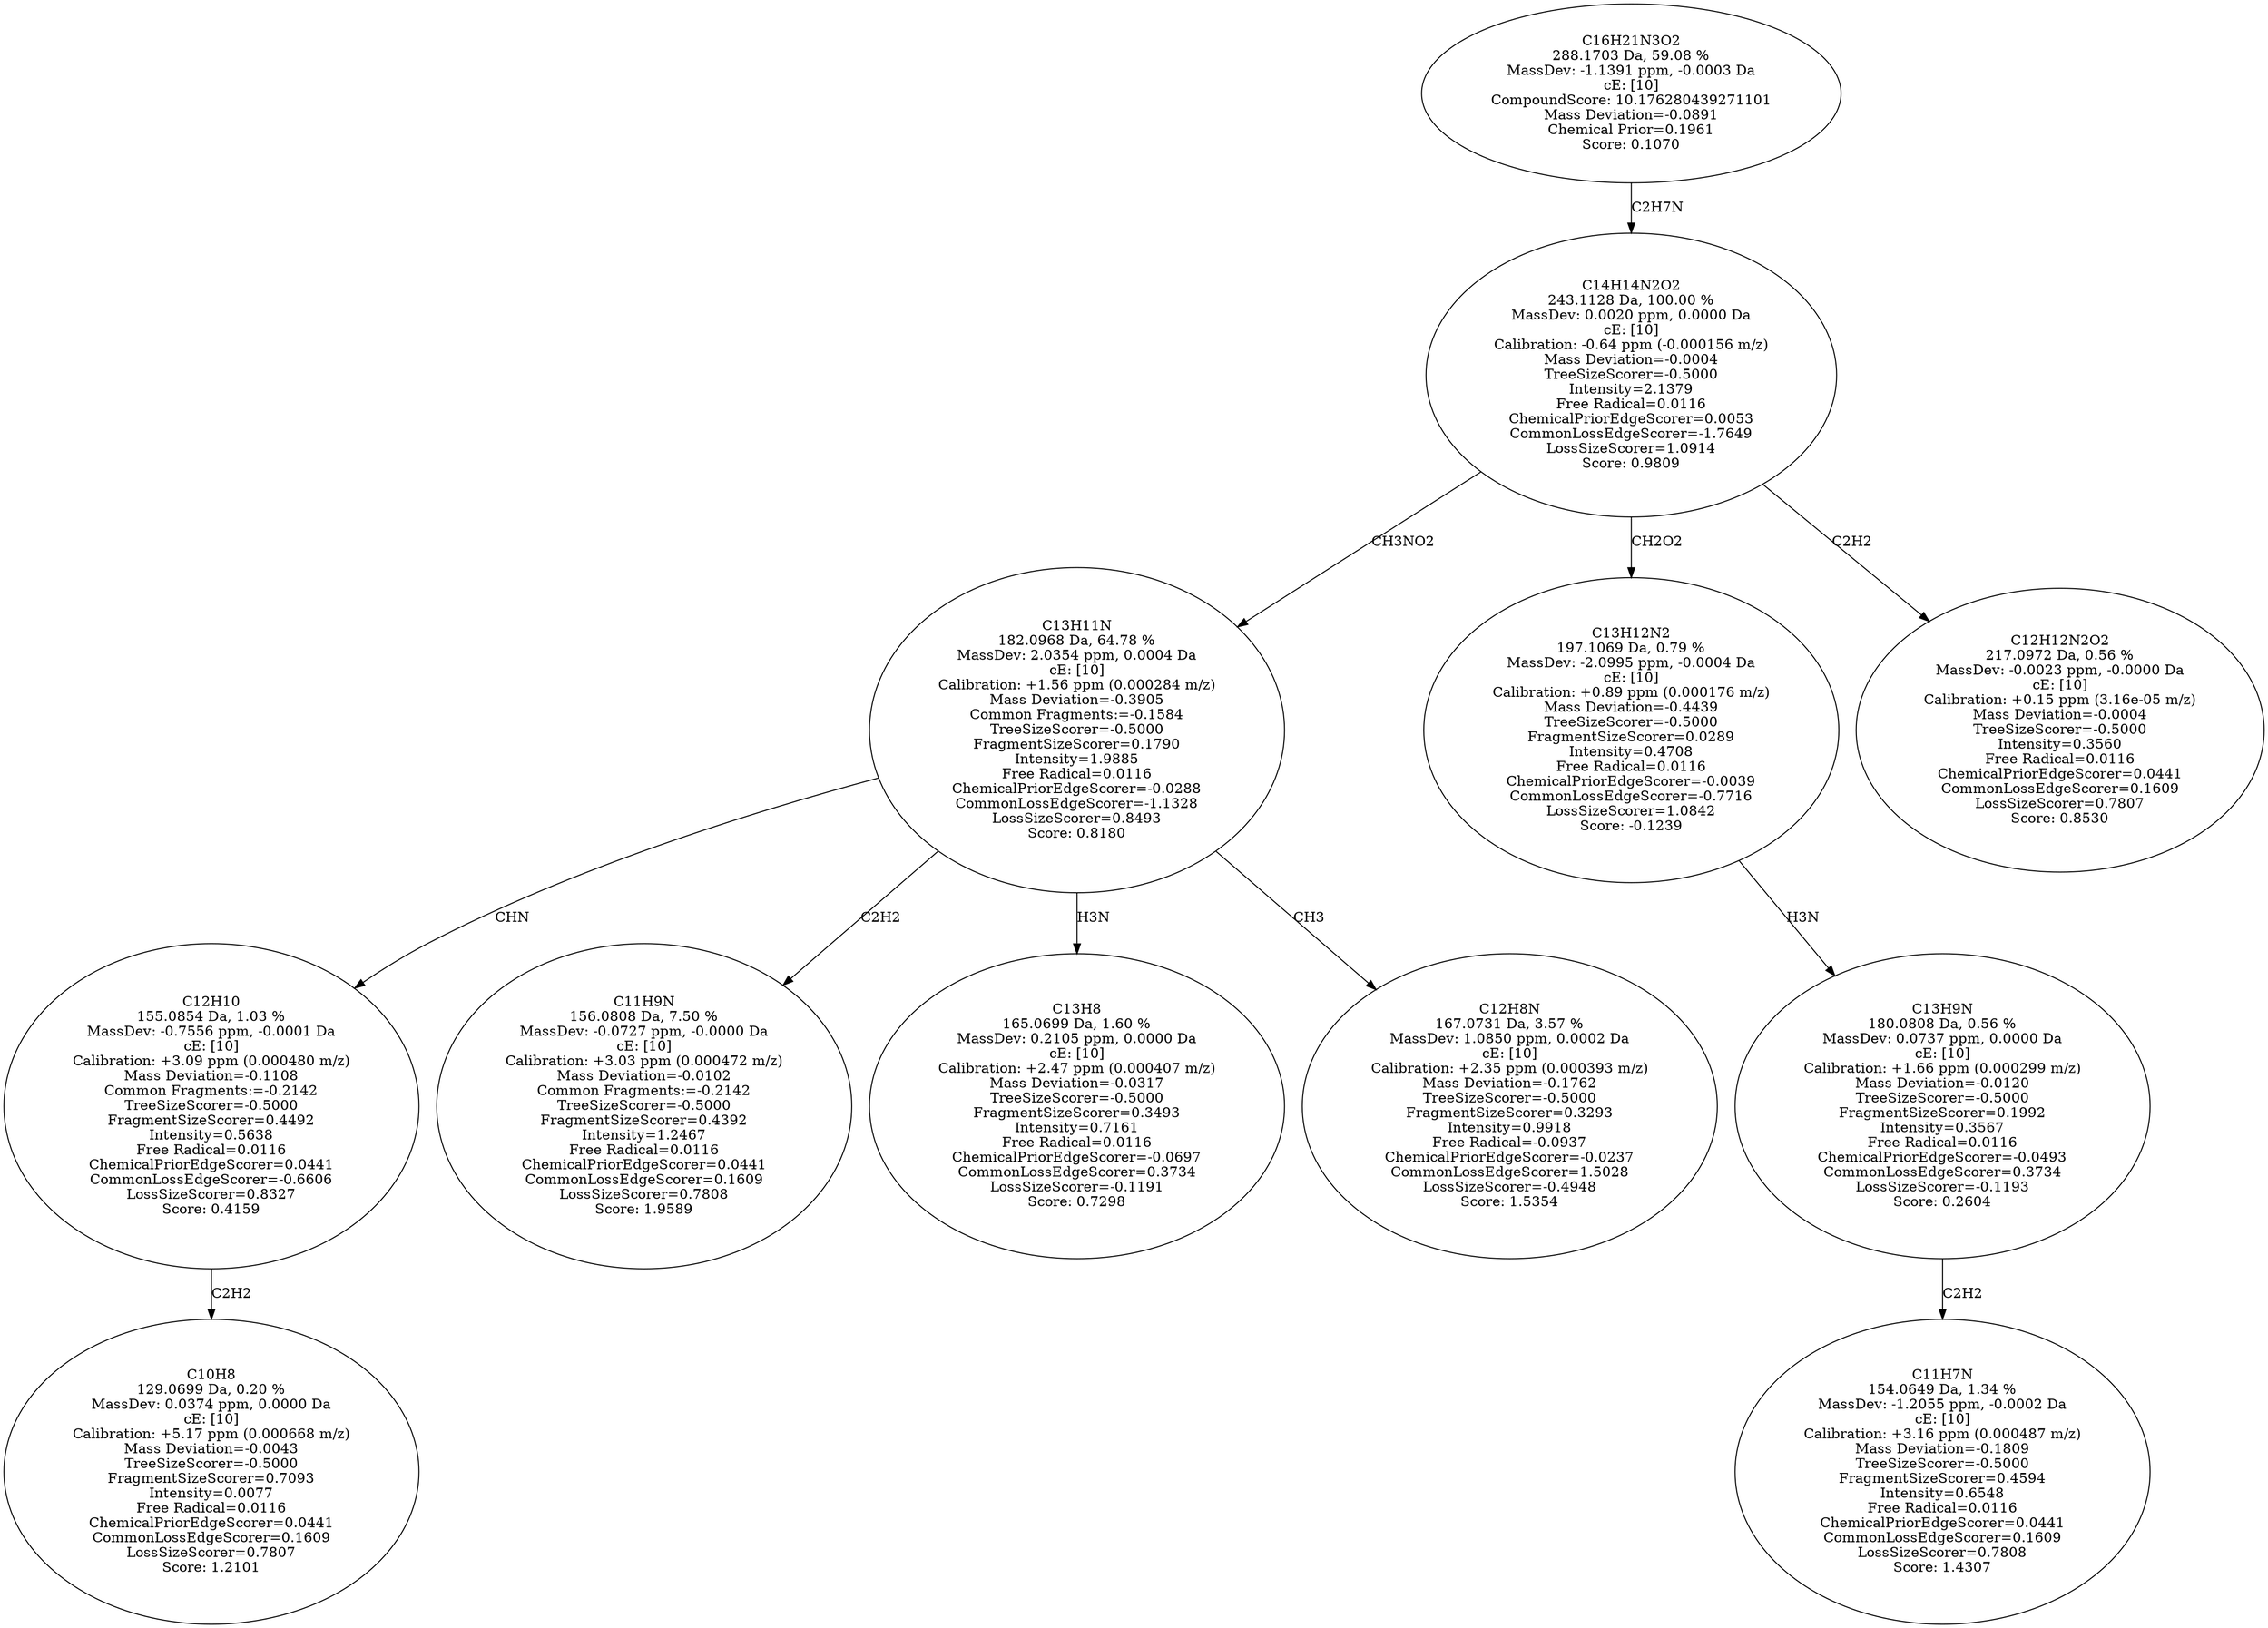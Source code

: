 strict digraph {
v1 [label="C10H8\n129.0699 Da, 0.20 %\nMassDev: 0.0374 ppm, 0.0000 Da\ncE: [10]\nCalibration: +5.17 ppm (0.000668 m/z)\nMass Deviation=-0.0043\nTreeSizeScorer=-0.5000\nFragmentSizeScorer=0.7093\nIntensity=0.0077\nFree Radical=0.0116\nChemicalPriorEdgeScorer=0.0441\nCommonLossEdgeScorer=0.1609\nLossSizeScorer=0.7807\nScore: 1.2101"];
v2 [label="C12H10\n155.0854 Da, 1.03 %\nMassDev: -0.7556 ppm, -0.0001 Da\ncE: [10]\nCalibration: +3.09 ppm (0.000480 m/z)\nMass Deviation=-0.1108\nCommon Fragments:=-0.2142\nTreeSizeScorer=-0.5000\nFragmentSizeScorer=0.4492\nIntensity=0.5638\nFree Radical=0.0116\nChemicalPriorEdgeScorer=0.0441\nCommonLossEdgeScorer=-0.6606\nLossSizeScorer=0.8327\nScore: 0.4159"];
v3 [label="C11H9N\n156.0808 Da, 7.50 %\nMassDev: -0.0727 ppm, -0.0000 Da\ncE: [10]\nCalibration: +3.03 ppm (0.000472 m/z)\nMass Deviation=-0.0102\nCommon Fragments:=-0.2142\nTreeSizeScorer=-0.5000\nFragmentSizeScorer=0.4392\nIntensity=1.2467\nFree Radical=0.0116\nChemicalPriorEdgeScorer=0.0441\nCommonLossEdgeScorer=0.1609\nLossSizeScorer=0.7808\nScore: 1.9589"];
v4 [label="C13H8\n165.0699 Da, 1.60 %\nMassDev: 0.2105 ppm, 0.0000 Da\ncE: [10]\nCalibration: +2.47 ppm (0.000407 m/z)\nMass Deviation=-0.0317\nTreeSizeScorer=-0.5000\nFragmentSizeScorer=0.3493\nIntensity=0.7161\nFree Radical=0.0116\nChemicalPriorEdgeScorer=-0.0697\nCommonLossEdgeScorer=0.3734\nLossSizeScorer=-0.1191\nScore: 0.7298"];
v5 [label="C12H8N\n167.0731 Da, 3.57 %\nMassDev: 1.0850 ppm, 0.0002 Da\ncE: [10]\nCalibration: +2.35 ppm (0.000393 m/z)\nMass Deviation=-0.1762\nTreeSizeScorer=-0.5000\nFragmentSizeScorer=0.3293\nIntensity=0.9918\nFree Radical=-0.0937\nChemicalPriorEdgeScorer=-0.0237\nCommonLossEdgeScorer=1.5028\nLossSizeScorer=-0.4948\nScore: 1.5354"];
v6 [label="C13H11N\n182.0968 Da, 64.78 %\nMassDev: 2.0354 ppm, 0.0004 Da\ncE: [10]\nCalibration: +1.56 ppm (0.000284 m/z)\nMass Deviation=-0.3905\nCommon Fragments:=-0.1584\nTreeSizeScorer=-0.5000\nFragmentSizeScorer=0.1790\nIntensity=1.9885\nFree Radical=0.0116\nChemicalPriorEdgeScorer=-0.0288\nCommonLossEdgeScorer=-1.1328\nLossSizeScorer=0.8493\nScore: 0.8180"];
v7 [label="C11H7N\n154.0649 Da, 1.34 %\nMassDev: -1.2055 ppm, -0.0002 Da\ncE: [10]\nCalibration: +3.16 ppm (0.000487 m/z)\nMass Deviation=-0.1809\nTreeSizeScorer=-0.5000\nFragmentSizeScorer=0.4594\nIntensity=0.6548\nFree Radical=0.0116\nChemicalPriorEdgeScorer=0.0441\nCommonLossEdgeScorer=0.1609\nLossSizeScorer=0.7808\nScore: 1.4307"];
v8 [label="C13H9N\n180.0808 Da, 0.56 %\nMassDev: 0.0737 ppm, 0.0000 Da\ncE: [10]\nCalibration: +1.66 ppm (0.000299 m/z)\nMass Deviation=-0.0120\nTreeSizeScorer=-0.5000\nFragmentSizeScorer=0.1992\nIntensity=0.3567\nFree Radical=0.0116\nChemicalPriorEdgeScorer=-0.0493\nCommonLossEdgeScorer=0.3734\nLossSizeScorer=-0.1193\nScore: 0.2604"];
v9 [label="C13H12N2\n197.1069 Da, 0.79 %\nMassDev: -2.0995 ppm, -0.0004 Da\ncE: [10]\nCalibration: +0.89 ppm (0.000176 m/z)\nMass Deviation=-0.4439\nTreeSizeScorer=-0.5000\nFragmentSizeScorer=0.0289\nIntensity=0.4708\nFree Radical=0.0116\nChemicalPriorEdgeScorer=-0.0039\nCommonLossEdgeScorer=-0.7716\nLossSizeScorer=1.0842\nScore: -0.1239"];
v10 [label="C12H12N2O2\n217.0972 Da, 0.56 %\nMassDev: -0.0023 ppm, -0.0000 Da\ncE: [10]\nCalibration: +0.15 ppm (3.16e-05 m/z)\nMass Deviation=-0.0004\nTreeSizeScorer=-0.5000\nIntensity=0.3560\nFree Radical=0.0116\nChemicalPriorEdgeScorer=0.0441\nCommonLossEdgeScorer=0.1609\nLossSizeScorer=0.7807\nScore: 0.8530"];
v11 [label="C14H14N2O2\n243.1128 Da, 100.00 %\nMassDev: 0.0020 ppm, 0.0000 Da\ncE: [10]\nCalibration: -0.64 ppm (-0.000156 m/z)\nMass Deviation=-0.0004\nTreeSizeScorer=-0.5000\nIntensity=2.1379\nFree Radical=0.0116\nChemicalPriorEdgeScorer=0.0053\nCommonLossEdgeScorer=-1.7649\nLossSizeScorer=1.0914\nScore: 0.9809"];
v12 [label="C16H21N3O2\n288.1703 Da, 59.08 %\nMassDev: -1.1391 ppm, -0.0003 Da\ncE: [10]\nCompoundScore: 10.176280439271101\nMass Deviation=-0.0891\nChemical Prior=0.1961\nScore: 0.1070"];
v2 -> v1 [label="C2H2"];
v6 -> v2 [label="CHN"];
v6 -> v3 [label="C2H2"];
v6 -> v4 [label="H3N"];
v6 -> v5 [label="CH3"];
v11 -> v6 [label="CH3NO2"];
v8 -> v7 [label="C2H2"];
v9 -> v8 [label="H3N"];
v11 -> v9 [label="CH2O2"];
v11 -> v10 [label="C2H2"];
v12 -> v11 [label="C2H7N"];
}